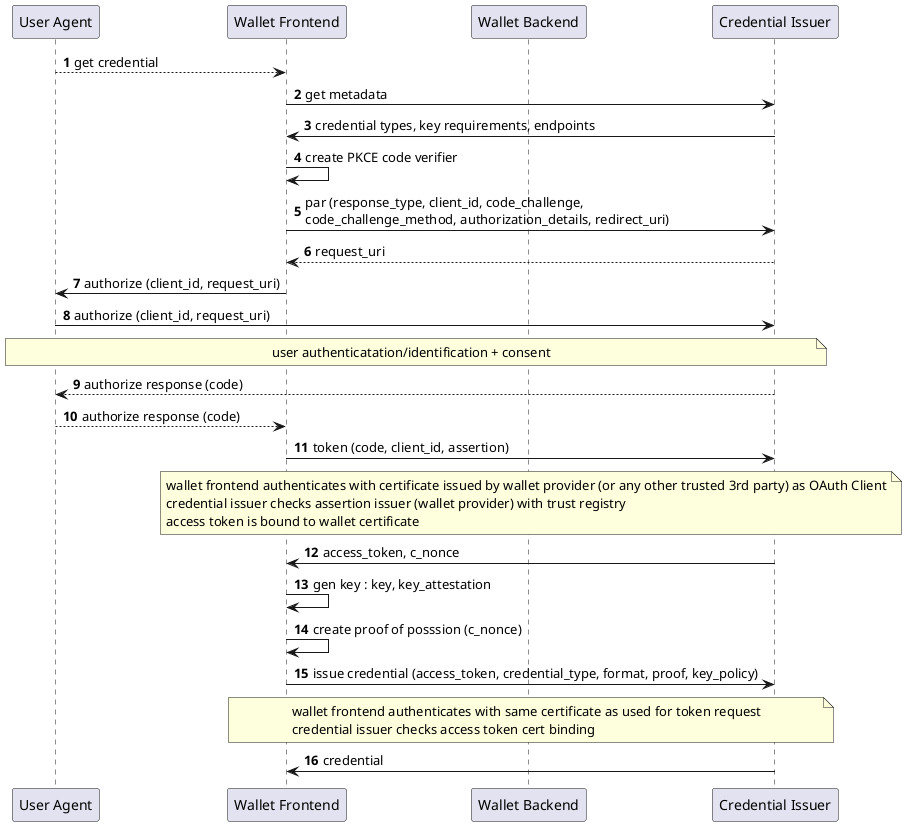 @startuml
autonumber
participant "User Agent" as u
participant "Wallet Frontend" as w
participant "Wallet Backend" as b
participant "Credential Issuer" as i

u --> w: get credential

w -> i: get metadata
i -> w: credential types, key requirements, endpoints
w -> w : create PKCE code verifier

w -> i : par (response_type, client_id, code_challenge,\ncode_challenge_method, authorization_details, redirect_uri)

i --> w : request_uri


w -> u: authorize (client_id, request_uri)
u -> i: authorize (client_id, request_uri) 
note over u, i: user authenticatation/identification + consent
i --> u : authorize response (code)
u --> w: authorize response (code)
w -> i : token (code, client_id, assertion)
note over w, i: wallet frontend authenticates with certificate issued by wallet provider (or any other trusted 3rd party) as OAuth Client\ncredential issuer checks assertion issuer (wallet provider) with trust registry\naccess token is bound to wallet certificate
i -> w : access_token, c_nonce
w -> w : gen key : key, key_attestation
w -> w : create proof of posssion (c_nonce)
w -> i : issue credential (access_token, credential_type, format, proof, key_policy)
note over w, i: wallet frontend authenticates with same certificate as used for token request\ncredential issuer checks access token cert binding
i -> w : credential
@enduml